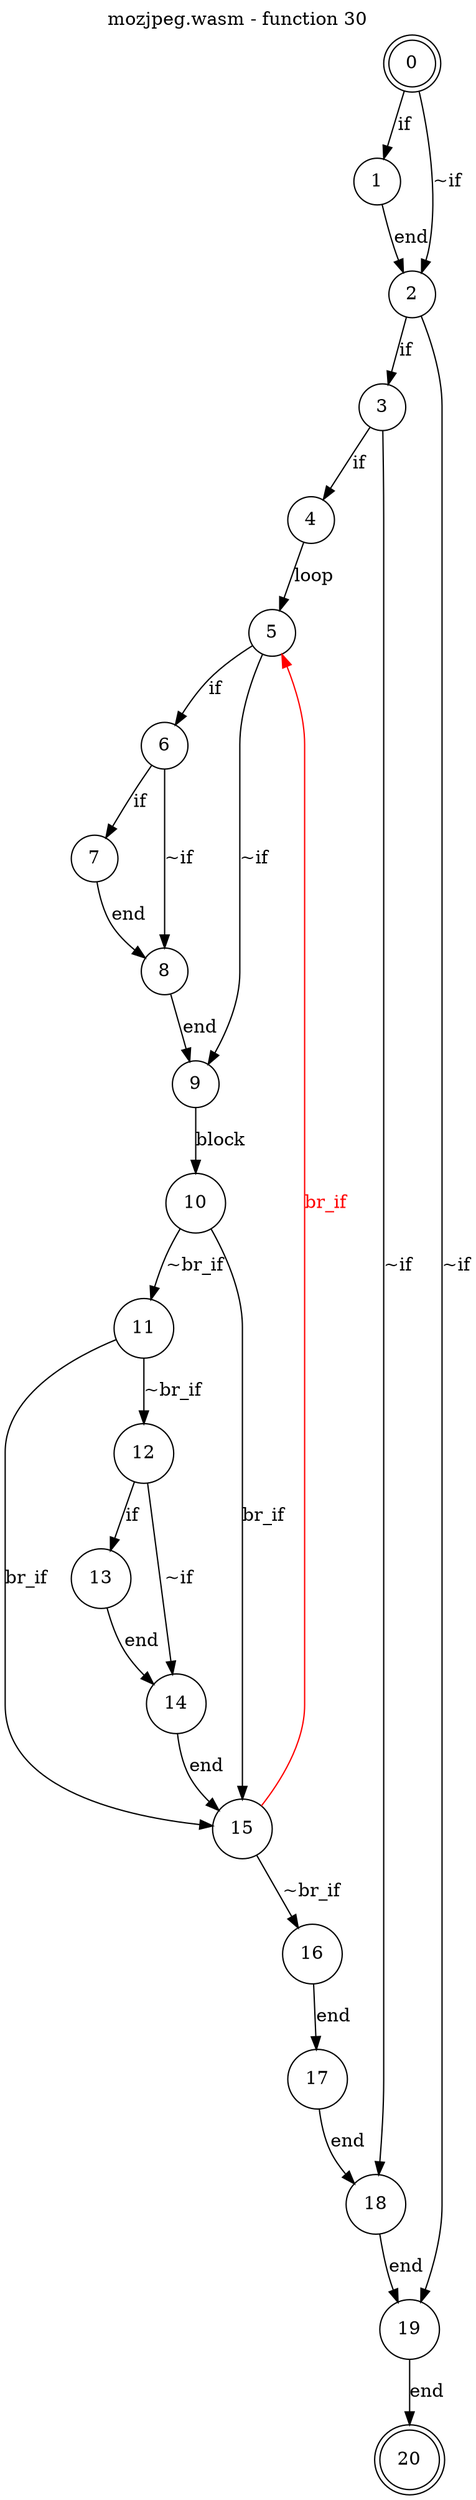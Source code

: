 digraph finite_state_machine {
    label = "mozjpeg.wasm - function 30"
    labelloc =  t
    labelfontsize = 16
    labelfontcolor = black
    labelfontname = "Helvetica"
    node [shape = doublecircle]; 0 20;
    node [shape = circle];
    0 -> 1[label="if"];
    0 -> 2[label="~if"];
    1 -> 2[label="end"];
    2 -> 3[label="if"];
    2 -> 19[label="~if"];
    3 -> 4[label="if"];
    3 -> 18[label="~if"];
    4 -> 5[label="loop"];
    5 -> 6[label="if"];
    5 -> 9[label="~if"];
    6 -> 7[label="if"];
    6 -> 8[label="~if"];
    7 -> 8[label="end"];
    8 -> 9[label="end"];
    9 -> 10[label="block"];
    10 -> 11[label="~br_if"];
    10 -> 15[label="br_if"];
    11 -> 12[label="~br_if"];
    11 -> 15[label="br_if"];
    12 -> 13[label="if"];
    12 -> 14[label="~if"];
    13 -> 14[label="end"];
    14 -> 15[label="end"];
    15 -> 16[label="~br_if"];
    15 -> 5[color="red" fontcolor="red" label="br_if"];
    16 -> 17[label="end"];
    17 -> 18[label="end"];
    18 -> 19[label="end"];
    19 -> 20[label="end"];
}
